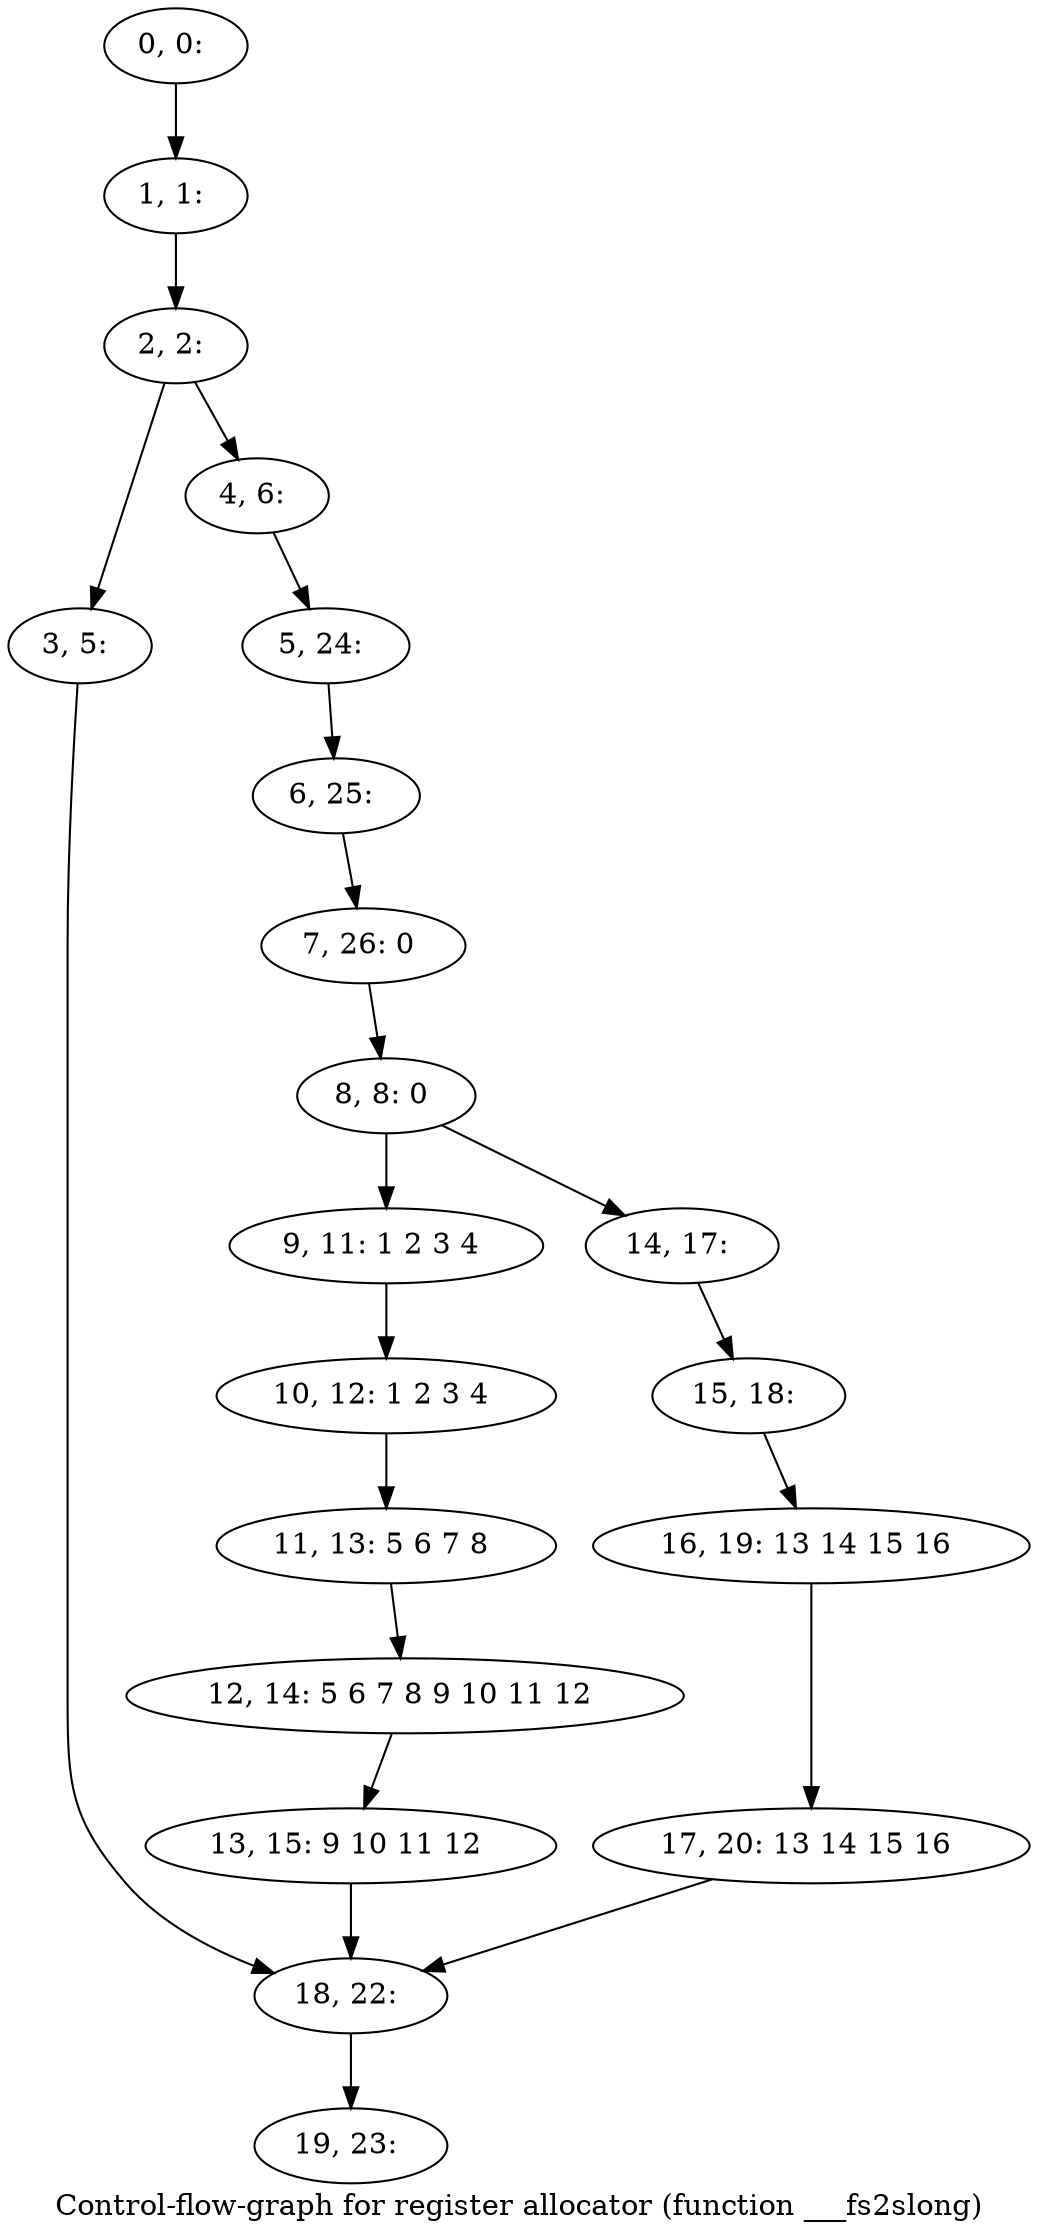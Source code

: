 digraph G {
graph [label="Control-flow-graph for register allocator (function ___fs2slong)"]
0[label="0, 0: "];
1[label="1, 1: "];
2[label="2, 2: "];
3[label="3, 5: "];
4[label="4, 6: "];
5[label="5, 24: "];
6[label="6, 25: "];
7[label="7, 26: 0 "];
8[label="8, 8: 0 "];
9[label="9, 11: 1 2 3 4 "];
10[label="10, 12: 1 2 3 4 "];
11[label="11, 13: 5 6 7 8 "];
12[label="12, 14: 5 6 7 8 9 10 11 12 "];
13[label="13, 15: 9 10 11 12 "];
14[label="14, 17: "];
15[label="15, 18: "];
16[label="16, 19: 13 14 15 16 "];
17[label="17, 20: 13 14 15 16 "];
18[label="18, 22: "];
19[label="19, 23: "];
0->1 ;
1->2 ;
2->3 ;
2->4 ;
3->18 ;
4->5 ;
5->6 ;
6->7 ;
7->8 ;
8->9 ;
8->14 ;
9->10 ;
10->11 ;
11->12 ;
12->13 ;
13->18 ;
14->15 ;
15->16 ;
16->17 ;
17->18 ;
18->19 ;
}

